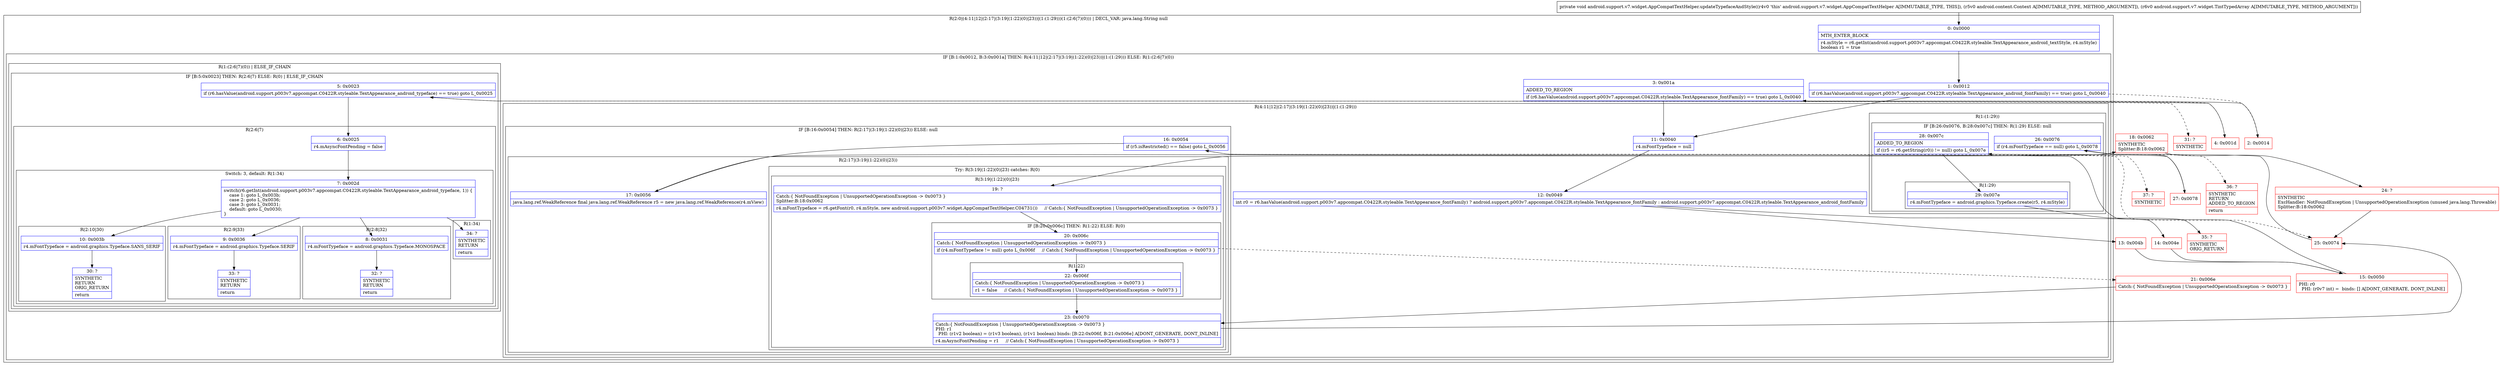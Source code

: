 digraph "CFG forandroid.support.v7.widget.AppCompatTextHelper.updateTypefaceAndStyle(Landroid\/content\/Context;Landroid\/support\/v7\/widget\/TintTypedArray;)V" {
subgraph cluster_Region_82889625 {
label = "R(2:0|(4:11|12|(2:17|(3:19|(1:22)(0)|23))|(1:(1:29)))(1:(2:6|7)(0))) | DECL_VAR: java.lang.String null\l";
node [shape=record,color=blue];
Node_0 [shape=record,label="{0\:\ 0x0000|MTH_ENTER_BLOCK\l|r4.mStyle = r6.getInt(android.support.p003v7.appcompat.C0422R.styleable.TextAppearance_android_textStyle, r4.mStyle)\lboolean r1 = true\l}"];
subgraph cluster_IfRegion_1046249868 {
label = "IF [B:1:0x0012, B:3:0x001a] THEN: R(4:11|12|(2:17|(3:19|(1:22)(0)|23))|(1:(1:29))) ELSE: R(1:(2:6|7)(0))";
node [shape=record,color=blue];
Node_1 [shape=record,label="{1\:\ 0x0012|if (r6.hasValue(android.support.p003v7.appcompat.C0422R.styleable.TextAppearance_android_fontFamily) == true) goto L_0x0040\l}"];
Node_3 [shape=record,label="{3\:\ 0x001a|ADDED_TO_REGION\l|if (r6.hasValue(android.support.p003v7.appcompat.C0422R.styleable.TextAppearance_fontFamily) == true) goto L_0x0040\l}"];
subgraph cluster_Region_1506365609 {
label = "R(4:11|12|(2:17|(3:19|(1:22)(0)|23))|(1:(1:29)))";
node [shape=record,color=blue];
Node_11 [shape=record,label="{11\:\ 0x0040|r4.mFontTypeface = null\l}"];
Node_12 [shape=record,label="{12\:\ 0x0049|int r0 = r6.hasValue(android.support.p003v7.appcompat.C0422R.styleable.TextAppearance_fontFamily) ? android.support.p003v7.appcompat.C0422R.styleable.TextAppearance_fontFamily : android.support.p003v7.appcompat.C0422R.styleable.TextAppearance_android_fontFamily\l}"];
subgraph cluster_IfRegion_668751464 {
label = "IF [B:16:0x0054] THEN: R(2:17|(3:19|(1:22)(0)|23)) ELSE: null";
node [shape=record,color=blue];
Node_16 [shape=record,label="{16\:\ 0x0054|if (r5.isRestricted() == false) goto L_0x0056\l}"];
subgraph cluster_Region_150897592 {
label = "R(2:17|(3:19|(1:22)(0)|23))";
node [shape=record,color=blue];
Node_17 [shape=record,label="{17\:\ 0x0056|java.lang.ref.WeakReference final java.lang.ref.WeakReference r5 = new java.lang.ref.WeakReference(r4.mView)\l}"];
subgraph cluster_TryCatchRegion_1475663883 {
label = "Try: R(3:19|(1:22)(0)|23) catches: R(0)";
node [shape=record,color=blue];
subgraph cluster_Region_589118568 {
label = "R(3:19|(1:22)(0)|23)";
node [shape=record,color=blue];
Node_19 [shape=record,label="{19\:\ ?|Catch:\{ NotFoundException \| UnsupportedOperationException \-\> 0x0073 \}\lSplitter:B:18:0x0062\l|r4.mFontTypeface = r6.getFont(r0, r4.mStyle, new android.support.p003v7.widget.AppCompatTextHelper.C04731())     \/\/ Catch:\{ NotFoundException \| UnsupportedOperationException \-\> 0x0073 \}\l}"];
subgraph cluster_IfRegion_716115792 {
label = "IF [B:20:0x006c] THEN: R(1:22) ELSE: R(0)";
node [shape=record,color=blue];
Node_20 [shape=record,label="{20\:\ 0x006c|Catch:\{ NotFoundException \| UnsupportedOperationException \-\> 0x0073 \}\l|if (r4.mFontTypeface != null) goto L_0x006f     \/\/ Catch:\{ NotFoundException \| UnsupportedOperationException \-\> 0x0073 \}\l}"];
subgraph cluster_Region_947742440 {
label = "R(1:22)";
node [shape=record,color=blue];
Node_22 [shape=record,label="{22\:\ 0x006f|Catch:\{ NotFoundException \| UnsupportedOperationException \-\> 0x0073 \}\l|r1 = false     \/\/ Catch:\{ NotFoundException \| UnsupportedOperationException \-\> 0x0073 \}\l}"];
}
subgraph cluster_Region_1889905512 {
label = "R(0)";
node [shape=record,color=blue];
}
}
Node_23 [shape=record,label="{23\:\ 0x0070|Catch:\{ NotFoundException \| UnsupportedOperationException \-\> 0x0073 \}\lPHI: r1 \l  PHI: (r1v2 boolean) = (r1v3 boolean), (r1v1 boolean) binds: [B:22:0x006f, B:21:0x006e] A[DONT_GENERATE, DONT_INLINE]\l|r4.mAsyncFontPending = r1     \/\/ Catch:\{ NotFoundException \| UnsupportedOperationException \-\> 0x0073 \}\l}"];
}
subgraph cluster_Region_890227714 {
label = "R(0) | ExcHandler: NotFoundException \| UnsupportedOperationException (unused java.lang.Throwable)\l";
node [shape=record,color=blue];
}
}
}
}
subgraph cluster_Region_1154121256 {
label = "R(1:(1:29))";
node [shape=record,color=blue];
subgraph cluster_IfRegion_1541927946 {
label = "IF [B:26:0x0076, B:28:0x007c] THEN: R(1:29) ELSE: null";
node [shape=record,color=blue];
Node_26 [shape=record,label="{26\:\ 0x0076|if (r4.mFontTypeface == null) goto L_0x0078\l}"];
Node_28 [shape=record,label="{28\:\ 0x007c|ADDED_TO_REGION\l|if ((r5 = r6.getString(r0)) != null) goto L_0x007e\l}"];
subgraph cluster_Region_382549102 {
label = "R(1:29)";
node [shape=record,color=blue];
Node_29 [shape=record,label="{29\:\ 0x007e|r4.mFontTypeface = android.graphics.Typeface.create(r5, r4.mStyle)\l}"];
}
}
}
}
subgraph cluster_Region_1273899828 {
label = "R(1:(2:6|7)(0)) | ELSE_IF_CHAIN\l";
node [shape=record,color=blue];
subgraph cluster_IfRegion_13271447 {
label = "IF [B:5:0x0023] THEN: R(2:6|7) ELSE: R(0) | ELSE_IF_CHAIN\l";
node [shape=record,color=blue];
Node_5 [shape=record,label="{5\:\ 0x0023|if (r6.hasValue(android.support.p003v7.appcompat.C0422R.styleable.TextAppearance_android_typeface) == true) goto L_0x0025\l}"];
subgraph cluster_Region_392598680 {
label = "R(2:6|7)";
node [shape=record,color=blue];
Node_6 [shape=record,label="{6\:\ 0x0025|r4.mAsyncFontPending = false\l}"];
subgraph cluster_SwitchRegion_1748497494 {
label = "Switch: 3, default: R(1:34)";
node [shape=record,color=blue];
Node_7 [shape=record,label="{7\:\ 0x002d|switch(r6.getInt(android.support.p003v7.appcompat.C0422R.styleable.TextAppearance_android_typeface, 1)) \{\l    case 1: goto L_0x003b;\l    case 2: goto L_0x0036;\l    case 3: goto L_0x0031;\l    default: goto L_0x0030;\l\}\l}"];
subgraph cluster_Region_1379583471 {
label = "R(2:10|30)";
node [shape=record,color=blue];
Node_10 [shape=record,label="{10\:\ 0x003b|r4.mFontTypeface = android.graphics.Typeface.SANS_SERIF\l}"];
Node_30 [shape=record,label="{30\:\ ?|SYNTHETIC\lRETURN\lORIG_RETURN\l|return\l}"];
}
subgraph cluster_Region_103292934 {
label = "R(2:9|33)";
node [shape=record,color=blue];
Node_9 [shape=record,label="{9\:\ 0x0036|r4.mFontTypeface = android.graphics.Typeface.SERIF\l}"];
Node_33 [shape=record,label="{33\:\ ?|SYNTHETIC\lRETURN\l|return\l}"];
}
subgraph cluster_Region_633976335 {
label = "R(2:8|32)";
node [shape=record,color=blue];
Node_8 [shape=record,label="{8\:\ 0x0031|r4.mFontTypeface = android.graphics.Typeface.MONOSPACE\l}"];
Node_32 [shape=record,label="{32\:\ ?|SYNTHETIC\lRETURN\l|return\l}"];
}
subgraph cluster_Region_1921737636 {
label = "R(1:34)";
node [shape=record,color=blue];
Node_34 [shape=record,label="{34\:\ ?|SYNTHETIC\lRETURN\l|return\l}"];
}
}
}
subgraph cluster_Region_1989858727 {
label = "R(0)";
node [shape=record,color=blue];
}
}
}
}
}
subgraph cluster_Region_890227714 {
label = "R(0) | ExcHandler: NotFoundException \| UnsupportedOperationException (unused java.lang.Throwable)\l";
node [shape=record,color=blue];
}
Node_2 [shape=record,color=red,label="{2\:\ 0x0014}"];
Node_4 [shape=record,color=red,label="{4\:\ 0x001d}"];
Node_13 [shape=record,color=red,label="{13\:\ 0x004b}"];
Node_14 [shape=record,color=red,label="{14\:\ 0x004e}"];
Node_15 [shape=record,color=red,label="{15\:\ 0x0050|PHI: r0 \l  PHI: (r0v7 int) =  binds: [] A[DONT_GENERATE, DONT_INLINE]\l}"];
Node_18 [shape=record,color=red,label="{18\:\ 0x0062|SYNTHETIC\lSplitter:B:18:0x0062\l}"];
Node_21 [shape=record,color=red,label="{21\:\ 0x006e|Catch:\{ NotFoundException \| UnsupportedOperationException \-\> 0x0073 \}\l}"];
Node_24 [shape=record,color=red,label="{24\:\ ?|SYNTHETIC\lExcHandler: NotFoundException \| UnsupportedOperationException (unused java.lang.Throwable)\lSplitter:B:18:0x0062\l}"];
Node_25 [shape=record,color=red,label="{25\:\ 0x0074}"];
Node_27 [shape=record,color=red,label="{27\:\ 0x0078}"];
Node_31 [shape=record,color=red,label="{31\:\ ?|SYNTHETIC\l}"];
Node_35 [shape=record,color=red,label="{35\:\ ?|SYNTHETIC\lORIG_RETURN\l}"];
Node_36 [shape=record,color=red,label="{36\:\ ?|SYNTHETIC\lRETURN\lADDED_TO_REGION\l|return\l}"];
Node_37 [shape=record,color=red,label="{37\:\ ?|SYNTHETIC\l}"];
MethodNode[shape=record,label="{private void android.support.v7.widget.AppCompatTextHelper.updateTypefaceAndStyle((r4v0 'this' android.support.v7.widget.AppCompatTextHelper A[IMMUTABLE_TYPE, THIS]), (r5v0 android.content.Context A[IMMUTABLE_TYPE, METHOD_ARGUMENT]), (r6v0 android.support.v7.widget.TintTypedArray A[IMMUTABLE_TYPE, METHOD_ARGUMENT])) }"];
MethodNode -> Node_0;
Node_0 -> Node_1;
Node_1 -> Node_2[style=dashed];
Node_1 -> Node_11;
Node_3 -> Node_4[style=dashed];
Node_3 -> Node_11;
Node_11 -> Node_12;
Node_12 -> Node_13;
Node_12 -> Node_14;
Node_16 -> Node_17;
Node_16 -> Node_25[style=dashed];
Node_17 -> Node_18;
Node_19 -> Node_20;
Node_20 -> Node_21[style=dashed];
Node_20 -> Node_22;
Node_22 -> Node_23;
Node_23 -> Node_25;
Node_26 -> Node_27;
Node_26 -> Node_36[style=dashed];
Node_28 -> Node_29;
Node_28 -> Node_37[style=dashed];
Node_29 -> Node_35;
Node_5 -> Node_6;
Node_5 -> Node_31[style=dashed];
Node_6 -> Node_7;
Node_7 -> Node_8;
Node_7 -> Node_9;
Node_7 -> Node_10;
Node_7 -> Node_34;
Node_10 -> Node_30;
Node_9 -> Node_33;
Node_8 -> Node_32;
Node_2 -> Node_3;
Node_4 -> Node_5;
Node_13 -> Node_15;
Node_14 -> Node_15;
Node_15 -> Node_16;
Node_18 -> Node_19;
Node_18 -> Node_24;
Node_21 -> Node_23;
Node_24 -> Node_25;
Node_25 -> Node_26;
Node_27 -> Node_28;
}

